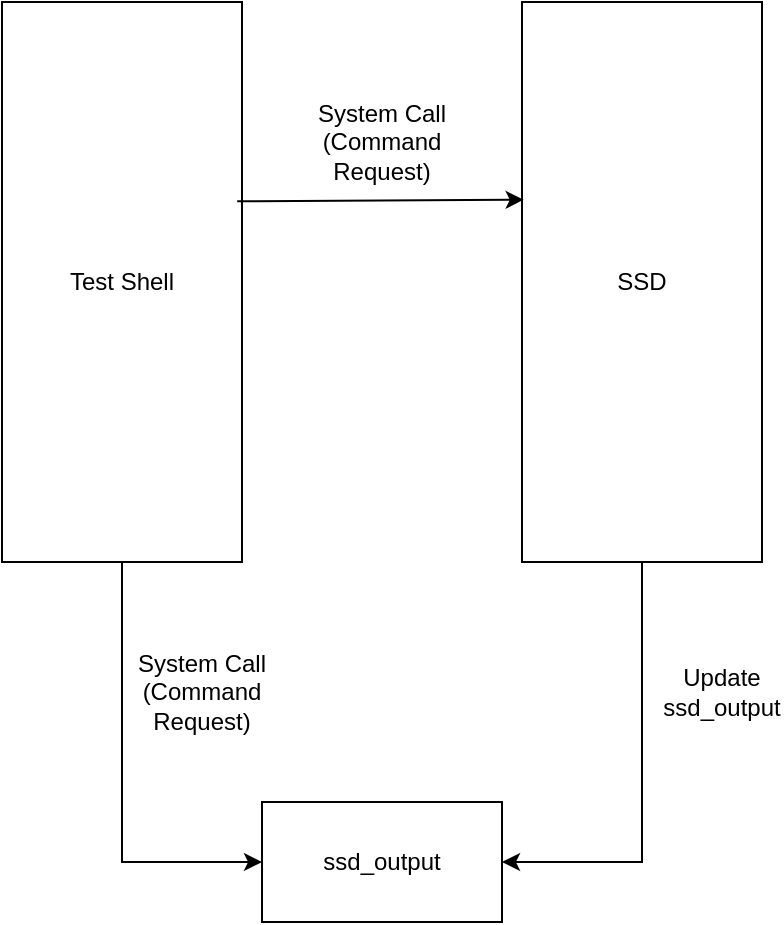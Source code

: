 <mxfile version="27.2.0">
  <diagram name="페이지-1" id="C98S0ML1jkgdminbHhuV">
    <mxGraphModel dx="1034" dy="578" grid="1" gridSize="10" guides="1" tooltips="1" connect="1" arrows="1" fold="1" page="1" pageScale="1" pageWidth="827" pageHeight="1169" math="0" shadow="0">
      <root>
        <mxCell id="0" />
        <mxCell id="1" parent="0" />
        <mxCell id="1jMDDmxsTOcRRtZzJlQz-1" value="Test Shell" style="rounded=0;whiteSpace=wrap;html=1;" vertex="1" parent="1">
          <mxGeometry x="210" y="180" width="120" height="280" as="geometry" />
        </mxCell>
        <mxCell id="1jMDDmxsTOcRRtZzJlQz-2" value="SSD" style="rounded=0;whiteSpace=wrap;html=1;" vertex="1" parent="1">
          <mxGeometry x="470" y="180" width="120" height="280" as="geometry" />
        </mxCell>
        <mxCell id="1jMDDmxsTOcRRtZzJlQz-3" value="" style="endArrow=classic;html=1;rounded=0;exitX=0.98;exitY=0.356;exitDx=0;exitDy=0;exitPerimeter=0;entryX=0.007;entryY=0.353;entryDx=0;entryDy=0;entryPerimeter=0;" edge="1" parent="1" source="1jMDDmxsTOcRRtZzJlQz-1" target="1jMDDmxsTOcRRtZzJlQz-2">
          <mxGeometry width="50" height="50" relative="1" as="geometry">
            <mxPoint x="390" y="330" as="sourcePoint" />
            <mxPoint x="440" y="280" as="targetPoint" />
          </mxGeometry>
        </mxCell>
        <mxCell id="1jMDDmxsTOcRRtZzJlQz-4" value="System Call (Command Request)" style="text;html=1;align=center;verticalAlign=middle;whiteSpace=wrap;rounded=0;" vertex="1" parent="1">
          <mxGeometry x="350" y="220" width="100" height="60" as="geometry" />
        </mxCell>
        <mxCell id="1jMDDmxsTOcRRtZzJlQz-7" value="ssd_output" style="rounded=0;whiteSpace=wrap;html=1;" vertex="1" parent="1">
          <mxGeometry x="340" y="580" width="120" height="60" as="geometry" />
        </mxCell>
        <mxCell id="1jMDDmxsTOcRRtZzJlQz-8" value="" style="endArrow=classic;html=1;rounded=0;exitX=0.5;exitY=1;exitDx=0;exitDy=0;entryX=1;entryY=0.5;entryDx=0;entryDy=0;" edge="1" parent="1" source="1jMDDmxsTOcRRtZzJlQz-2" target="1jMDDmxsTOcRRtZzJlQz-7">
          <mxGeometry width="50" height="50" relative="1" as="geometry">
            <mxPoint x="420" y="510" as="sourcePoint" />
            <mxPoint x="470" y="460" as="targetPoint" />
            <Array as="points">
              <mxPoint x="530" y="610" />
            </Array>
          </mxGeometry>
        </mxCell>
        <mxCell id="1jMDDmxsTOcRRtZzJlQz-9" value="" style="endArrow=classic;html=1;rounded=0;exitX=0.5;exitY=1;exitDx=0;exitDy=0;entryX=0;entryY=0.5;entryDx=0;entryDy=0;" edge="1" parent="1" source="1jMDDmxsTOcRRtZzJlQz-1" target="1jMDDmxsTOcRRtZzJlQz-7">
          <mxGeometry width="50" height="50" relative="1" as="geometry">
            <mxPoint x="420" y="510" as="sourcePoint" />
            <mxPoint x="270" y="610" as="targetPoint" />
            <Array as="points">
              <mxPoint x="270" y="610" />
              <mxPoint x="300" y="610" />
            </Array>
          </mxGeometry>
        </mxCell>
        <mxCell id="1jMDDmxsTOcRRtZzJlQz-10" value="Update ssd_output" style="text;html=1;align=center;verticalAlign=middle;whiteSpace=wrap;rounded=0;" vertex="1" parent="1">
          <mxGeometry x="540" y="510" width="60" height="30" as="geometry" />
        </mxCell>
        <mxCell id="1jMDDmxsTOcRRtZzJlQz-11" value="System Call (Command Request)" style="text;html=1;align=center;verticalAlign=middle;whiteSpace=wrap;rounded=0;" vertex="1" parent="1">
          <mxGeometry x="260" y="495" width="100" height="60" as="geometry" />
        </mxCell>
      </root>
    </mxGraphModel>
  </diagram>
</mxfile>
